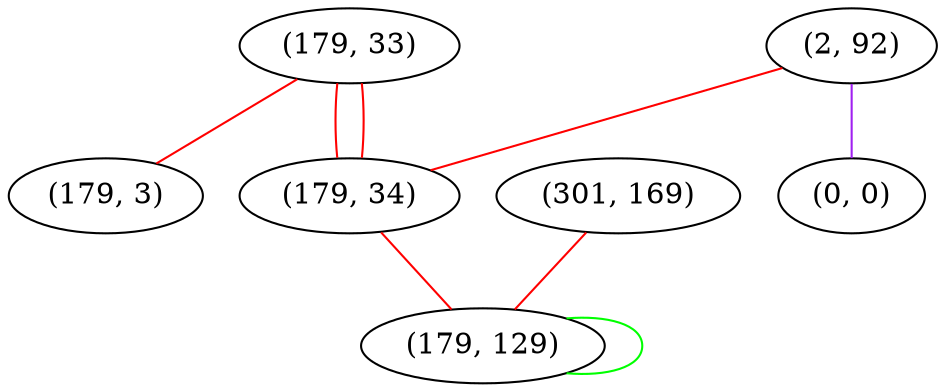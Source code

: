 graph "" {
"(179, 33)";
"(2, 92)";
"(179, 34)";
"(0, 0)";
"(179, 3)";
"(301, 169)";
"(179, 129)";
"(179, 33)" -- "(179, 34)"  [color=red, key=0, weight=1];
"(179, 33)" -- "(179, 34)"  [color=red, key=1, weight=1];
"(179, 33)" -- "(179, 3)"  [color=red, key=0, weight=1];
"(2, 92)" -- "(179, 34)"  [color=red, key=0, weight=1];
"(2, 92)" -- "(0, 0)"  [color=purple, key=0, weight=4];
"(179, 34)" -- "(179, 129)"  [color=red, key=0, weight=1];
"(301, 169)" -- "(179, 129)"  [color=red, key=0, weight=1];
"(179, 129)" -- "(179, 129)"  [color=green, key=0, weight=2];
}
